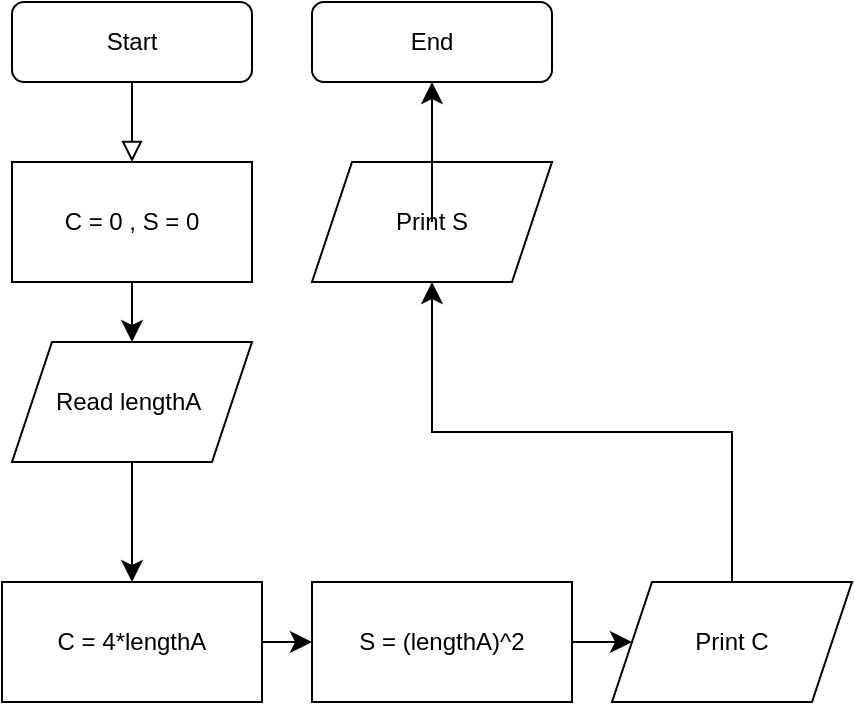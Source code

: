 <mxfile version="24.7.16" pages="3">
  <diagram id="C5RBs43oDa-KdzZeNtuy" name="Hình vuông">
    <mxGraphModel dx="819" dy="481" grid="1" gridSize="10" guides="1" tooltips="1" connect="1" arrows="1" fold="1" page="1" pageScale="1" pageWidth="827" pageHeight="1169" math="0" shadow="0">
      <root>
        <mxCell id="WIyWlLk6GJQsqaUBKTNV-0" />
        <mxCell id="WIyWlLk6GJQsqaUBKTNV-1" parent="WIyWlLk6GJQsqaUBKTNV-0" />
        <mxCell id="WIyWlLk6GJQsqaUBKTNV-2" value="" style="rounded=0;html=1;jettySize=auto;orthogonalLoop=1;fontSize=11;endArrow=block;endFill=0;endSize=8;strokeWidth=1;shadow=0;labelBackgroundColor=none;edgeStyle=orthogonalEdgeStyle;entryX=0.5;entryY=0;entryDx=0;entryDy=0;exitX=0.5;exitY=1;exitDx=0;exitDy=0;" parent="WIyWlLk6GJQsqaUBKTNV-1" source="WIyWlLk6GJQsqaUBKTNV-3" edge="1">
          <mxGeometry relative="1" as="geometry">
            <mxPoint x="220" y="180" as="targetPoint" />
            <Array as="points">
              <mxPoint x="220" y="150" />
            </Array>
          </mxGeometry>
        </mxCell>
        <mxCell id="WIyWlLk6GJQsqaUBKTNV-3" value="Start" style="rounded=1;whiteSpace=wrap;html=1;fontSize=12;glass=0;strokeWidth=1;shadow=0;" parent="WIyWlLk6GJQsqaUBKTNV-1" vertex="1">
          <mxGeometry x="160" y="100" width="120" height="40" as="geometry" />
        </mxCell>
        <mxCell id="S9ej8WcALHhM4anQJPEo-4" value="" style="edgeStyle=none;curved=1;rounded=0;orthogonalLoop=1;jettySize=auto;html=1;fontSize=12;startSize=8;endSize=8;exitX=0.5;exitY=1;exitDx=0;exitDy=0;" edge="1" parent="WIyWlLk6GJQsqaUBKTNV-1">
          <mxGeometry relative="1" as="geometry">
            <mxPoint x="220" y="240" as="sourcePoint" />
            <mxPoint x="220" y="270" as="targetPoint" />
          </mxGeometry>
        </mxCell>
        <mxCell id="S9ej8WcALHhM4anQJPEo-16" value="Read lengthA&amp;nbsp;" style="shape=parallelogram;perimeter=parallelogramPerimeter;whiteSpace=wrap;html=1;fixedSize=1;" vertex="1" parent="WIyWlLk6GJQsqaUBKTNV-1">
          <mxGeometry x="160" y="270" width="120" height="60" as="geometry" />
        </mxCell>
        <mxCell id="S9ej8WcALHhM4anQJPEo-17" value="C = 0 , S = 0" style="rounded=0;whiteSpace=wrap;html=1;" vertex="1" parent="WIyWlLk6GJQsqaUBKTNV-1">
          <mxGeometry x="160" y="180" width="120" height="60" as="geometry" />
        </mxCell>
        <mxCell id="S9ej8WcALHhM4anQJPEo-30" value="" style="edgeStyle=orthogonalEdgeStyle;rounded=0;orthogonalLoop=1;jettySize=auto;html=1;fontSize=12;startSize=8;endSize=8;exitX=0.5;exitY=0;exitDx=0;exitDy=0;entryX=0.5;entryY=1;entryDx=0;entryDy=0;" edge="1" parent="WIyWlLk6GJQsqaUBKTNV-1" source="S9ej8WcALHhM4anQJPEo-31" target="S9ej8WcALHhM4anQJPEo-29">
          <mxGeometry relative="1" as="geometry">
            <mxPoint x="440" y="300" as="sourcePoint" />
            <mxPoint x="510" y="300" as="targetPoint" />
          </mxGeometry>
        </mxCell>
        <mxCell id="S9ej8WcALHhM4anQJPEo-19" value="C = 4*lengthA" style="whiteSpace=wrap;html=1;" vertex="1" parent="WIyWlLk6GJQsqaUBKTNV-1">
          <mxGeometry x="155" y="390" width="130" height="60" as="geometry" />
        </mxCell>
        <mxCell id="S9ej8WcALHhM4anQJPEo-32" value="" style="edgeStyle=none;curved=1;rounded=0;orthogonalLoop=1;jettySize=auto;html=1;fontSize=12;startSize=8;endSize=8;" edge="1" parent="WIyWlLk6GJQsqaUBKTNV-1" source="S9ej8WcALHhM4anQJPEo-24" target="S9ej8WcALHhM4anQJPEo-31">
          <mxGeometry relative="1" as="geometry" />
        </mxCell>
        <mxCell id="S9ej8WcALHhM4anQJPEo-24" value="S = (lengthA)^2" style="whiteSpace=wrap;html=1;" vertex="1" parent="WIyWlLk6GJQsqaUBKTNV-1">
          <mxGeometry x="310" y="390" width="130" height="60" as="geometry" />
        </mxCell>
        <mxCell id="S9ej8WcALHhM4anQJPEo-28" value="" style="edgeStyle=elbowEdgeStyle;elbow=vertical;endArrow=classic;html=1;curved=0;rounded=0;endSize=8;startSize=8;fontSize=12;exitX=1;exitY=0.5;exitDx=0;exitDy=0;entryX=0;entryY=0.5;entryDx=0;entryDy=0;" edge="1" parent="WIyWlLk6GJQsqaUBKTNV-1" source="S9ej8WcALHhM4anQJPEo-19" target="S9ej8WcALHhM4anQJPEo-24">
          <mxGeometry width="50" height="50" relative="1" as="geometry">
            <mxPoint x="400" y="330" as="sourcePoint" />
            <mxPoint x="490" y="400" as="targetPoint" />
            <Array as="points" />
          </mxGeometry>
        </mxCell>
        <mxCell id="S9ej8WcALHhM4anQJPEo-29" value="Print S" style="shape=parallelogram;perimeter=parallelogramPerimeter;whiteSpace=wrap;html=1;fixedSize=1;" vertex="1" parent="WIyWlLk6GJQsqaUBKTNV-1">
          <mxGeometry x="310" y="180" width="120" height="60" as="geometry" />
        </mxCell>
        <mxCell id="S9ej8WcALHhM4anQJPEo-31" value="Print C" style="shape=parallelogram;perimeter=parallelogramPerimeter;whiteSpace=wrap;html=1;fixedSize=1;" vertex="1" parent="WIyWlLk6GJQsqaUBKTNV-1">
          <mxGeometry x="460" y="390" width="120" height="60" as="geometry" />
        </mxCell>
        <mxCell id="S9ej8WcALHhM4anQJPEo-37" value="" style="edgeStyle=elbowEdgeStyle;elbow=vertical;endArrow=classic;html=1;curved=0;rounded=0;endSize=8;startSize=8;fontSize=12;exitX=0.5;exitY=0;exitDx=0;exitDy=0;entryX=0.5;entryY=1;entryDx=0;entryDy=0;" edge="1" parent="WIyWlLk6GJQsqaUBKTNV-1" source="S9ej8WcALHhM4anQJPEo-29" target="S9ej8WcALHhM4anQJPEo-38">
          <mxGeometry width="50" height="50" relative="1" as="geometry">
            <mxPoint x="530" y="180" as="sourcePoint" />
            <mxPoint x="650" y="240" as="targetPoint" />
            <Array as="points">
              <mxPoint x="370" y="210" />
              <mxPoint x="670" y="400" />
              <mxPoint x="670" y="300" />
              <mxPoint x="590" y="240" />
            </Array>
          </mxGeometry>
        </mxCell>
        <mxCell id="S9ej8WcALHhM4anQJPEo-38" value="End" style="rounded=1;whiteSpace=wrap;html=1;" vertex="1" parent="WIyWlLk6GJQsqaUBKTNV-1">
          <mxGeometry x="310" y="100" width="120" height="40" as="geometry" />
        </mxCell>
        <mxCell id="TjszYa6oZ-P5RtDN8iKi-1" style="edgeStyle=none;curved=1;rounded=0;orthogonalLoop=1;jettySize=auto;html=1;entryX=0.5;entryY=0;entryDx=0;entryDy=0;fontSize=12;startSize=8;endSize=8;" edge="1" parent="WIyWlLk6GJQsqaUBKTNV-1" source="S9ej8WcALHhM4anQJPEo-16" target="S9ej8WcALHhM4anQJPEo-19">
          <mxGeometry relative="1" as="geometry" />
        </mxCell>
      </root>
    </mxGraphModel>
  </diagram>
  <diagram id="CkmeXGhJDjPfsTVK4UaU" name="Hình chữ nhật ">
    <mxGraphModel dx="1168" dy="481" grid="1" gridSize="10" guides="1" tooltips="1" connect="1" arrows="1" fold="1" page="0" pageScale="1" pageWidth="827" pageHeight="1169" math="0" shadow="0">
      <root>
        <mxCell id="0" />
        <mxCell id="1" parent="0" />
        <mxCell id="PtQ8tpznf6EeEg1_2NL6-1" value="" style="rounded=0;html=1;jettySize=auto;orthogonalLoop=1;fontSize=11;endArrow=block;endFill=0;endSize=8;strokeWidth=1;shadow=0;labelBackgroundColor=none;edgeStyle=orthogonalEdgeStyle;entryX=0.5;entryY=0;entryDx=0;entryDy=0;exitX=0.5;exitY=1;exitDx=0;exitDy=0;" edge="1" parent="1" source="PtQ8tpznf6EeEg1_2NL6-2">
          <mxGeometry relative="1" as="geometry">
            <mxPoint x="40" y="180" as="targetPoint" />
            <Array as="points">
              <mxPoint x="40" y="150" />
            </Array>
          </mxGeometry>
        </mxCell>
        <mxCell id="PtQ8tpznf6EeEg1_2NL6-2" value="Start" style="rounded=1;whiteSpace=wrap;html=1;fontSize=12;glass=0;strokeWidth=1;shadow=0;" vertex="1" parent="1">
          <mxGeometry x="-20" y="100" width="120" height="40" as="geometry" />
        </mxCell>
        <mxCell id="PtQ8tpznf6EeEg1_2NL6-3" value="" style="edgeStyle=none;curved=1;rounded=0;orthogonalLoop=1;jettySize=auto;html=1;fontSize=12;startSize=8;endSize=8;exitX=0.5;exitY=1;exitDx=0;exitDy=0;" edge="1" parent="1">
          <mxGeometry relative="1" as="geometry">
            <mxPoint x="40" y="240" as="sourcePoint" />
            <mxPoint x="40" y="270" as="targetPoint" />
          </mxGeometry>
        </mxCell>
        <mxCell id="PtQ8tpznf6EeEg1_2NL6-4" value="Read lengthA,length B" style="shape=parallelogram;perimeter=parallelogramPerimeter;whiteSpace=wrap;html=1;fixedSize=1;" vertex="1" parent="1">
          <mxGeometry x="-80" y="270" width="240" height="60" as="geometry" />
        </mxCell>
        <mxCell id="PtQ8tpznf6EeEg1_2NL6-5" value="C = 0 , S = 0" style="rounded=0;whiteSpace=wrap;html=1;" vertex="1" parent="1">
          <mxGeometry x="-20" y="180" width="120" height="60" as="geometry" />
        </mxCell>
        <mxCell id="PtQ8tpznf6EeEg1_2NL6-6" value="" style="edgeStyle=none;curved=1;rounded=0;orthogonalLoop=1;jettySize=auto;html=1;fontSize=12;startSize=8;endSize=8;exitX=1;exitY=0.5;exitDx=0;exitDy=0;entryX=0;entryY=0.5;entryDx=0;entryDy=0;" edge="1" parent="1" source="PtQ8tpznf6EeEg1_2NL6-12" target="PtQ8tpznf6EeEg1_2NL6-11">
          <mxGeometry relative="1" as="geometry">
            <mxPoint x="420" y="300" as="sourcePoint" />
            <mxPoint x="490" y="300" as="targetPoint" />
          </mxGeometry>
        </mxCell>
        <mxCell id="PtQ8tpznf6EeEg1_2NL6-7" value="C = (lengthA + lengthB)*2" style="whiteSpace=wrap;html=1;" vertex="1" parent="1">
          <mxGeometry x="170" y="100" width="210" height="60" as="geometry" />
        </mxCell>
        <mxCell id="PtQ8tpznf6EeEg1_2NL6-8" value="" style="edgeStyle=none;curved=1;rounded=0;orthogonalLoop=1;jettySize=auto;html=1;fontSize=12;startSize=8;endSize=8;exitX=0.182;exitY=0.943;exitDx=0;exitDy=0;exitPerimeter=0;" edge="1" parent="1" source="PtQ8tpznf6EeEg1_2NL6-9" target="PtQ8tpznf6EeEg1_2NL6-12">
          <mxGeometry relative="1" as="geometry">
            <mxPoint x="280" y="270" as="sourcePoint" />
          </mxGeometry>
        </mxCell>
        <mxCell id="PtQ8tpznf6EeEg1_2NL6-9" value="S = lengthA * lengthB" style="whiteSpace=wrap;html=1;" vertex="1" parent="1">
          <mxGeometry x="240" y="210" width="200" height="60" as="geometry" />
        </mxCell>
        <mxCell id="PtQ8tpznf6EeEg1_2NL6-10" value="" style="edgeStyle=elbowEdgeStyle;elbow=vertical;endArrow=classic;html=1;curved=0;rounded=0;endSize=8;startSize=8;fontSize=12;entryX=0.5;entryY=0;entryDx=0;entryDy=0;exitX=0.813;exitY=1.011;exitDx=0;exitDy=0;exitPerimeter=0;" edge="1" parent="1" source="PtQ8tpznf6EeEg1_2NL6-7" target="PtQ8tpznf6EeEg1_2NL6-9">
          <mxGeometry width="50" height="50" relative="1" as="geometry">
            <mxPoint x="305" y="160" as="sourcePoint" />
            <mxPoint x="450" y="400" as="targetPoint" />
            <Array as="points" />
          </mxGeometry>
        </mxCell>
        <mxCell id="PtQ8tpznf6EeEg1_2NL6-11" value="Print S" style="shape=parallelogram;perimeter=parallelogramPerimeter;whiteSpace=wrap;html=1;fixedSize=1;" vertex="1" parent="1">
          <mxGeometry x="360" y="310" width="120" height="60" as="geometry" />
        </mxCell>
        <mxCell id="PtQ8tpznf6EeEg1_2NL6-12" value="Print C" style="shape=parallelogram;perimeter=parallelogramPerimeter;whiteSpace=wrap;html=1;fixedSize=1;" vertex="1" parent="1">
          <mxGeometry x="215" y="310" width="120" height="60" as="geometry" />
        </mxCell>
        <mxCell id="PtQ8tpznf6EeEg1_2NL6-13" value="" style="edgeStyle=elbowEdgeStyle;elbow=vertical;endArrow=classic;html=1;curved=0;rounded=0;endSize=8;startSize=8;fontSize=12;entryX=0.5;entryY=1;entryDx=0;entryDy=0;exitX=1;exitY=0.5;exitDx=0;exitDy=0;" edge="1" parent="1" source="PtQ8tpznf6EeEg1_2NL6-11" target="PtQ8tpznf6EeEg1_2NL6-14">
          <mxGeometry width="50" height="50" relative="1" as="geometry">
            <mxPoint x="420" y="310" as="sourcePoint" />
            <mxPoint x="630" y="240" as="targetPoint" />
            <Array as="points">
              <mxPoint x="510" y="340" />
              <mxPoint x="650" y="400" />
              <mxPoint x="650" y="300" />
              <mxPoint x="570" y="240" />
            </Array>
          </mxGeometry>
        </mxCell>
        <mxCell id="PtQ8tpznf6EeEg1_2NL6-14" value="End" style="rounded=1;whiteSpace=wrap;html=1;" vertex="1" parent="1">
          <mxGeometry x="480" y="230" width="120" height="40" as="geometry" />
        </mxCell>
        <mxCell id="PtQ8tpznf6EeEg1_2NL6-15" style="edgeStyle=orthogonalEdgeStyle;rounded=0;orthogonalLoop=1;jettySize=auto;html=1;fontSize=12;startSize=8;endSize=8;entryX=0.143;entryY=0.98;entryDx=0;entryDy=0;entryPerimeter=0;" edge="1" parent="1" source="PtQ8tpznf6EeEg1_2NL6-4" target="PtQ8tpznf6EeEg1_2NL6-7">
          <mxGeometry relative="1" as="geometry">
            <mxPoint x="130" y="300" as="sourcePoint" />
            <mxPoint x="220" y="160" as="targetPoint" />
            <Array as="points">
              <mxPoint x="200" y="300" />
            </Array>
          </mxGeometry>
        </mxCell>
      </root>
    </mxGraphModel>
  </diagram>
  <diagram id="I1GUKeVkLxmEh_YR0p9K" name="Hình tròn">
    <mxGraphModel dx="1270" dy="511" grid="1" gridSize="10" guides="1" tooltips="1" connect="1" arrows="1" fold="1" page="0" pageScale="1" pageWidth="827" pageHeight="1169" math="0" shadow="0">
      <root>
        <mxCell id="0" />
        <mxCell id="1" parent="0" />
        <mxCell id="YYOsLIBthQzeCjE6ZgT5-1" value="" style="rounded=0;html=1;jettySize=auto;orthogonalLoop=1;fontSize=11;endArrow=block;endFill=0;endSize=8;strokeWidth=1;shadow=0;labelBackgroundColor=none;edgeStyle=orthogonalEdgeStyle;entryX=0.5;entryY=0;entryDx=0;entryDy=0;exitX=0.5;exitY=1;exitDx=0;exitDy=0;" edge="1" parent="1" source="YYOsLIBthQzeCjE6ZgT5-2">
          <mxGeometry relative="1" as="geometry">
            <mxPoint x="40" y="180" as="targetPoint" />
            <Array as="points">
              <mxPoint x="40" y="150" />
            </Array>
          </mxGeometry>
        </mxCell>
        <mxCell id="YYOsLIBthQzeCjE6ZgT5-2" value="Start" style="rounded=1;whiteSpace=wrap;html=1;fontSize=12;glass=0;strokeWidth=1;shadow=0;" vertex="1" parent="1">
          <mxGeometry x="-20" y="100" width="120" height="40" as="geometry" />
        </mxCell>
        <mxCell id="YYOsLIBthQzeCjE6ZgT5-3" value="" style="edgeStyle=none;curved=1;rounded=0;orthogonalLoop=1;jettySize=auto;html=1;fontSize=12;startSize=8;endSize=8;exitX=0.5;exitY=1;exitDx=0;exitDy=0;" edge="1" parent="1">
          <mxGeometry relative="1" as="geometry">
            <mxPoint x="40" y="240" as="sourcePoint" />
            <mxPoint x="40" y="270" as="targetPoint" />
          </mxGeometry>
        </mxCell>
        <mxCell id="YYOsLIBthQzeCjE6ZgT5-17" value="" style="edgeStyle=none;curved=1;rounded=0;orthogonalLoop=1;jettySize=auto;html=1;fontSize=12;startSize=8;endSize=8;" edge="1" parent="1" source="YYOsLIBthQzeCjE6ZgT5-4" target="YYOsLIBthQzeCjE6ZgT5-16">
          <mxGeometry relative="1" as="geometry" />
        </mxCell>
        <mxCell id="YYOsLIBthQzeCjE6ZgT5-4" value="Read Radius" style="shape=parallelogram;perimeter=parallelogramPerimeter;whiteSpace=wrap;html=1;fixedSize=1;" vertex="1" parent="1">
          <mxGeometry x="-80" y="270" width="240" height="60" as="geometry" />
        </mxCell>
        <mxCell id="YYOsLIBthQzeCjE6ZgT5-5" value="C = 0 , S = 0" style="rounded=0;whiteSpace=wrap;html=1;" vertex="1" parent="1">
          <mxGeometry x="-20" y="180" width="120" height="60" as="geometry" />
        </mxCell>
        <mxCell id="YYOsLIBthQzeCjE6ZgT5-6" value="" style="edgeStyle=none;curved=1;rounded=0;orthogonalLoop=1;jettySize=auto;html=1;fontSize=12;startSize=8;endSize=8;exitX=1;exitY=0.5;exitDx=0;exitDy=0;entryX=0;entryY=0.5;entryDx=0;entryDy=0;" edge="1" parent="1" source="YYOsLIBthQzeCjE6ZgT5-12" target="YYOsLIBthQzeCjE6ZgT5-11">
          <mxGeometry relative="1" as="geometry">
            <mxPoint x="390" y="280" as="sourcePoint" />
            <mxPoint x="460" y="280" as="targetPoint" />
          </mxGeometry>
        </mxCell>
        <mxCell id="YYOsLIBthQzeCjE6ZgT5-7" value="C = 2 * PI * Radius" style="whiteSpace=wrap;html=1;" vertex="1" parent="1">
          <mxGeometry x="200" y="360" width="210" height="60" as="geometry" />
        </mxCell>
        <mxCell id="YYOsLIBthQzeCjE6ZgT5-8" value="" style="edgeStyle=none;curved=1;rounded=0;orthogonalLoop=1;jettySize=auto;html=1;fontSize=12;startSize=8;endSize=8;exitX=0.182;exitY=0.943;exitDx=0;exitDy=0;exitPerimeter=0;" edge="1" parent="1" source="YYOsLIBthQzeCjE6ZgT5-9" target="YYOsLIBthQzeCjE6ZgT5-12">
          <mxGeometry relative="1" as="geometry">
            <mxPoint x="250" y="250" as="sourcePoint" />
          </mxGeometry>
        </mxCell>
        <mxCell id="YYOsLIBthQzeCjE6ZgT5-9" value="S = PI * (Radius)^2" style="whiteSpace=wrap;html=1;" vertex="1" parent="1">
          <mxGeometry x="200" y="260" width="210" height="60" as="geometry" />
        </mxCell>
        <mxCell id="YYOsLIBthQzeCjE6ZgT5-10" value="" style="edgeStyle=elbowEdgeStyle;elbow=vertical;endArrow=classic;html=1;curved=0;rounded=0;endSize=8;startSize=8;fontSize=12;exitX=0.5;exitY=0;exitDx=0;exitDy=0;entryX=0.5;entryY=1;entryDx=0;entryDy=0;" edge="1" parent="1" source="YYOsLIBthQzeCjE6ZgT5-7" target="YYOsLIBthQzeCjE6ZgT5-9">
          <mxGeometry width="50" height="50" relative="1" as="geometry">
            <mxPoint x="300" y="360" as="sourcePoint" />
            <mxPoint x="300" y="320" as="targetPoint" />
            <Array as="points" />
          </mxGeometry>
        </mxCell>
        <mxCell id="YYOsLIBthQzeCjE6ZgT5-11" value="Print S" style="shape=parallelogram;perimeter=parallelogramPerimeter;whiteSpace=wrap;html=1;fixedSize=1;" vertex="1" parent="1">
          <mxGeometry x="320" y="170" width="120" height="60" as="geometry" />
        </mxCell>
        <mxCell id="YYOsLIBthQzeCjE6ZgT5-12" value="Print C" style="shape=parallelogram;perimeter=parallelogramPerimeter;whiteSpace=wrap;html=1;fixedSize=1;" vertex="1" parent="1">
          <mxGeometry x="180" y="170" width="120" height="60" as="geometry" />
        </mxCell>
        <mxCell id="YYOsLIBthQzeCjE6ZgT5-13" value="" style="edgeStyle=elbowEdgeStyle;elbow=vertical;endArrow=classic;html=1;curved=0;rounded=0;endSize=8;startSize=8;fontSize=12;entryX=1;entryY=0.5;entryDx=0;entryDy=0;exitX=0.5;exitY=0;exitDx=0;exitDy=0;" edge="1" parent="1" source="YYOsLIBthQzeCjE6ZgT5-11" target="YYOsLIBthQzeCjE6ZgT5-14">
          <mxGeometry width="50" height="50" relative="1" as="geometry">
            <mxPoint x="390" y="290" as="sourcePoint" />
            <mxPoint x="600" y="220" as="targetPoint" />
            <Array as="points">
              <mxPoint x="380" y="120" />
              <mxPoint x="620" y="380" />
              <mxPoint x="620" y="280" />
              <mxPoint x="540" y="220" />
            </Array>
          </mxGeometry>
        </mxCell>
        <mxCell id="YYOsLIBthQzeCjE6ZgT5-14" value="End" style="rounded=1;whiteSpace=wrap;html=1;" vertex="1" parent="1">
          <mxGeometry x="200" y="100" width="120" height="40" as="geometry" />
        </mxCell>
        <mxCell id="YYOsLIBthQzeCjE6ZgT5-15" style="edgeStyle=orthogonalEdgeStyle;rounded=0;orthogonalLoop=1;jettySize=auto;html=1;fontSize=12;startSize=8;endSize=8;exitX=1;exitY=0.5;exitDx=0;exitDy=0;entryX=0;entryY=0.5;entryDx=0;entryDy=0;" edge="1" parent="1" source="YYOsLIBthQzeCjE6ZgT5-16" target="YYOsLIBthQzeCjE6ZgT5-7">
          <mxGeometry relative="1" as="geometry">
            <mxPoint x="130" y="300" as="sourcePoint" />
            <mxPoint x="220" y="390" as="targetPoint" />
            <Array as="points" />
          </mxGeometry>
        </mxCell>
        <mxCell id="YYOsLIBthQzeCjE6ZgT5-16" value="PI = 3,14" style="whiteSpace=wrap;html=1;" vertex="1" parent="1">
          <mxGeometry x="-20" y="360" width="120" height="60" as="geometry" />
        </mxCell>
      </root>
    </mxGraphModel>
  </diagram>
</mxfile>
